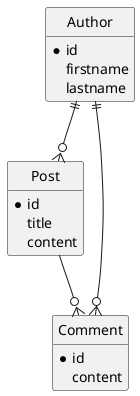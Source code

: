 @startuml

hide circle
hide empty members

entity Author {
   * id
   firstname
   lastname
}

entity Post {
   * id
   title
   content
}

entity Comment {
   * id
   content
}

Author ||--o{ Post

Author ||--o{ Comment

Post --o{ Comment

@enduml